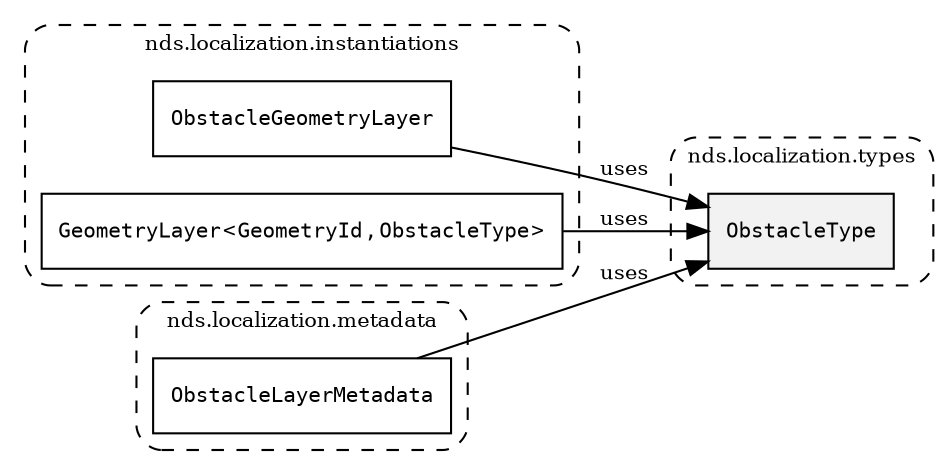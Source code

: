 /**
 * This dot file creates symbol collaboration diagram for ObstacleType.
 */
digraph ZSERIO
{
    node [shape=box, fontsize=10];
    rankdir="LR";
    fontsize=10;
    tooltip="ObstacleType collaboration diagram";

    subgraph "cluster_nds.localization.types"
    {
        style="dashed, rounded";
        label="nds.localization.types";
        tooltip="Package nds.localization.types";
        href="../../../content/packages/nds.localization.types.html#Package-nds-localization-types";
        target="_parent";

        "ObstacleType" [style="filled", fillcolor="#0000000D", target="_parent", label=<<font face="monospace"><table align="center" border="0" cellspacing="0" cellpadding="0"><tr><td href="../../../content/packages/nds.localization.types.html#Enum-ObstacleType" title="Enum defined in nds.localization.types">ObstacleType</td></tr></table></font>>];
    }

    subgraph "cluster_nds.localization.instantiations"
    {
        style="dashed, rounded";
        label="nds.localization.instantiations";
        tooltip="Package nds.localization.instantiations";
        href="../../../content/packages/nds.localization.instantiations.html#Package-nds-localization-instantiations";
        target="_parent";

        "ObstacleGeometryLayer" [target="_parent", label=<<font face="monospace"><table align="center" border="0" cellspacing="0" cellpadding="0"><tr><td href="../../../content/packages/nds.localization.instantiations.html#InstantiateType-ObstacleGeometryLayer" title="InstantiateType defined in nds.localization.instantiations">ObstacleGeometryLayer</td></tr></table></font>>];
        "GeometryLayer&lt;GeometryId,ObstacleType&gt;" [target="_parent", label=<<font face="monospace"><table align="center" border="0" cellspacing="0" cellpadding="0"><tr><td href="../../../content/packages/nds.core.geometry.html#Structure-GeometryLayer" title="Structure defined in nds.core.geometry">GeometryLayer</td><td>&lt;</td><td><table align="center" border="0" cellspacing="0" cellpadding="0"><tr><td href="../../../content/packages/nds.core.geometry.html#Subtype-GeometryId" title="Subtype defined in nds.core.geometry">GeometryId</td></tr></table></td><td>,</td><td><table align="center" border="0" cellspacing="0" cellpadding="0"><tr><td href="../../../content/packages/nds.localization.types.html#Enum-ObstacleType" title="Enum defined in nds.localization.types">ObstacleType</td></tr></table></td><td>&gt;</td></tr></table></font>>];
    }

    subgraph "cluster_nds.localization.metadata"
    {
        style="dashed, rounded";
        label="nds.localization.metadata";
        tooltip="Package nds.localization.metadata";
        href="../../../content/packages/nds.localization.metadata.html#Package-nds-localization-metadata";
        target="_parent";

        "ObstacleLayerMetadata" [target="_parent", label=<<font face="monospace"><table align="center" border="0" cellspacing="0" cellpadding="0"><tr><td href="../../../content/packages/nds.localization.metadata.html#Structure-ObstacleLayerMetadata" title="Structure defined in nds.localization.metadata">ObstacleLayerMetadata</td></tr></table></font>>];
    }

    "ObstacleGeometryLayer" -> "ObstacleType" [label="uses", fontsize=10];
    "GeometryLayer&lt;GeometryId,ObstacleType&gt;" -> "ObstacleType" [label="uses", fontsize=10];
    "ObstacleLayerMetadata" -> "ObstacleType" [label="uses", fontsize=10];
}

